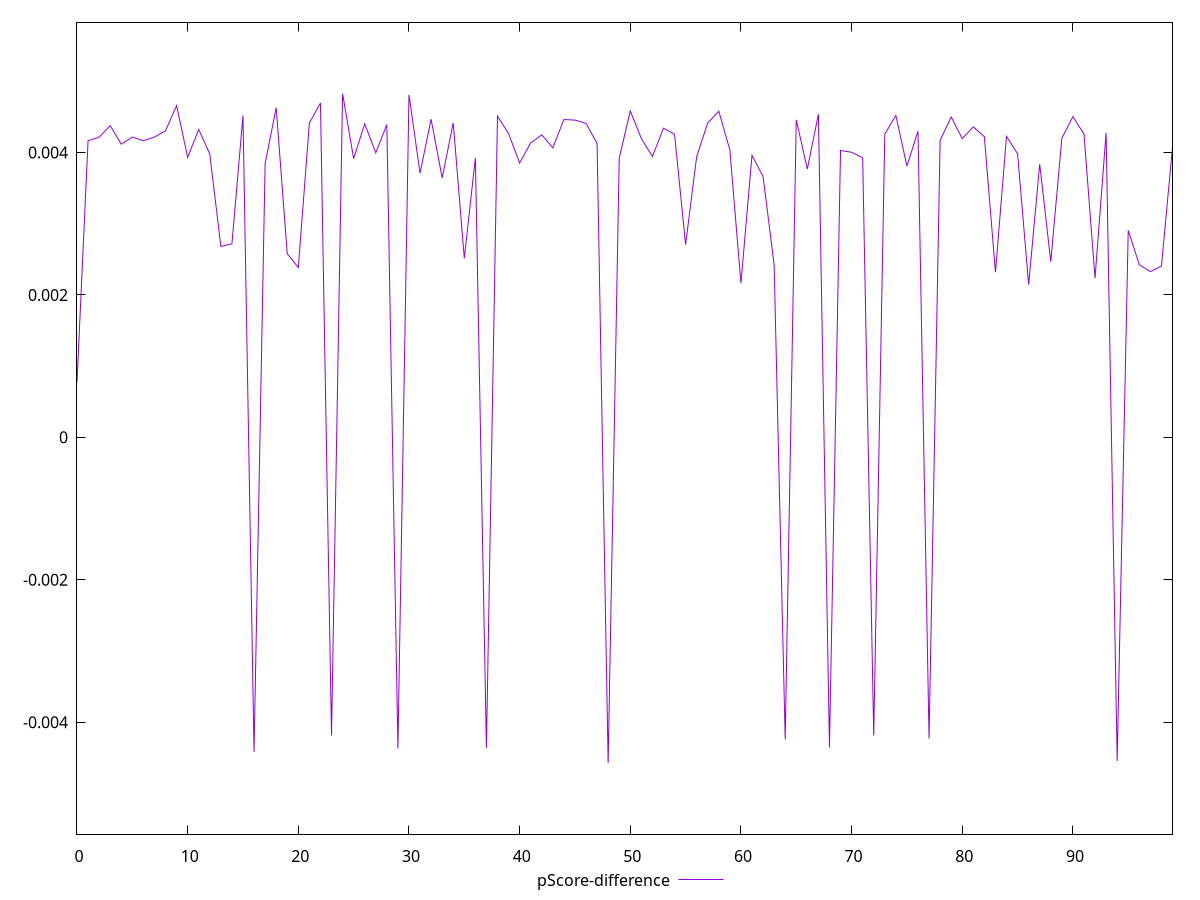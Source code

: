 reset

$pScoreDifference <<EOF
0 0.0007752144484026863
1 0.004165005712764874
2 0.004214221591527428
3 0.004376478472365303
4 0.004117041320043174
5 0.00421639533825105
6 0.004165081180565827
7 0.004216864416656446
8 0.004304887567106314
9 0.004658479206339411
10 0.003931259771814938
11 0.004323945540271518
12 0.003978001950341897
13 0.0026816067758182738
14 0.002717737202690945
15 0.00451903542372159
16 -0.004416636925428125
17 0.003844220811113991
18 0.004628583119305946
19 0.002578088939227924
20 0.002384877987949535
21 0.0044128738118715816
22 0.0046953655290118135
23 -0.004185255961570072
24 0.004827958132048199
25 0.003913690276916043
26 0.004401947967701686
27 0.003995280183730493
28 0.004391080732755098
29 -0.004367869424368481
30 0.00481093752876563
31 0.00370996362222184
32 0.004467683088210911
33 0.0036424495675219937
34 0.004415568211897453
35 0.0025132638510775573
36 0.00392482962545429
37 -0.004360352851841526
38 0.004510277684220992
39 0.004265020612294418
40 0.003851937544670697
41 0.004136069524985658
42 0.00424660429750387
43 0.0040657849173535154
44 0.004462233960672107
45 0.004454594252793681
46 0.004410351466254153
47 0.0041250050720738896
48 -0.0045708630158110275
49 0.003917508156587229
50 0.004584153421913956
51 0.004195403670476411
52 0.003943637762380575
53 0.004341082761209897
54 0.004255417114101795
55 0.0027076426333861037
56 0.003942953347686268
57 0.004415201310237288
58 0.004578996045054379
59 0.004034847503959632
60 0.0021640502506412307
61 0.003960590064188335
62 0.003661477203014213
63 0.002421996910271701
64 -0.004240203111909174
65 0.004457725768167137
66 0.0037677450220941766
67 0.004537334093024231
68 -0.004353788425643684
69 0.004028444340151621
70 0.004002585039742518
71 0.003926494714058787
72 -0.00418486020638445
73 0.00425727134670581
74 0.004520263639796768
75 0.003809123125717323
76 0.004298383104907516
77 -0.004229593217222188
78 0.004169739722132665
79 0.004498858290425373
80 0.004195483738572731
81 0.0043592086152342835
82 0.004221212086528675
83 0.0023179249864866136
84 0.00422626937179113
85 0.003981984556818113
86 0.0021443325854672846
87 0.003836751969909319
88 0.0024662496103504405
89 0.004198995365145092
90 0.004504607979269409
91 0.004259182847851789
92 0.0022377697871369395
93 0.0042754493844059105
94 -0.004543505714581203
95 0.0029068612085462464
96 0.0024245096661323073
97 0.0023267433948888916
98 0.0024050825029186818
99 0.0040743519368884595
EOF

set key outside below
set xrange [0:99]
set yrange [-0.0055708630158110275:0.005827958132048199]
set trange [-0.0055708630158110275:0.005827958132048199]
set terminal svg size 640, 500 enhanced background rgb 'white'
set output "reports/report_00033_2021-03-01T14-23-16.841Z/interactive/samples/astro-cached/pScore-difference/values.svg"

plot $pScoreDifference title "pScore-difference" with line

reset
